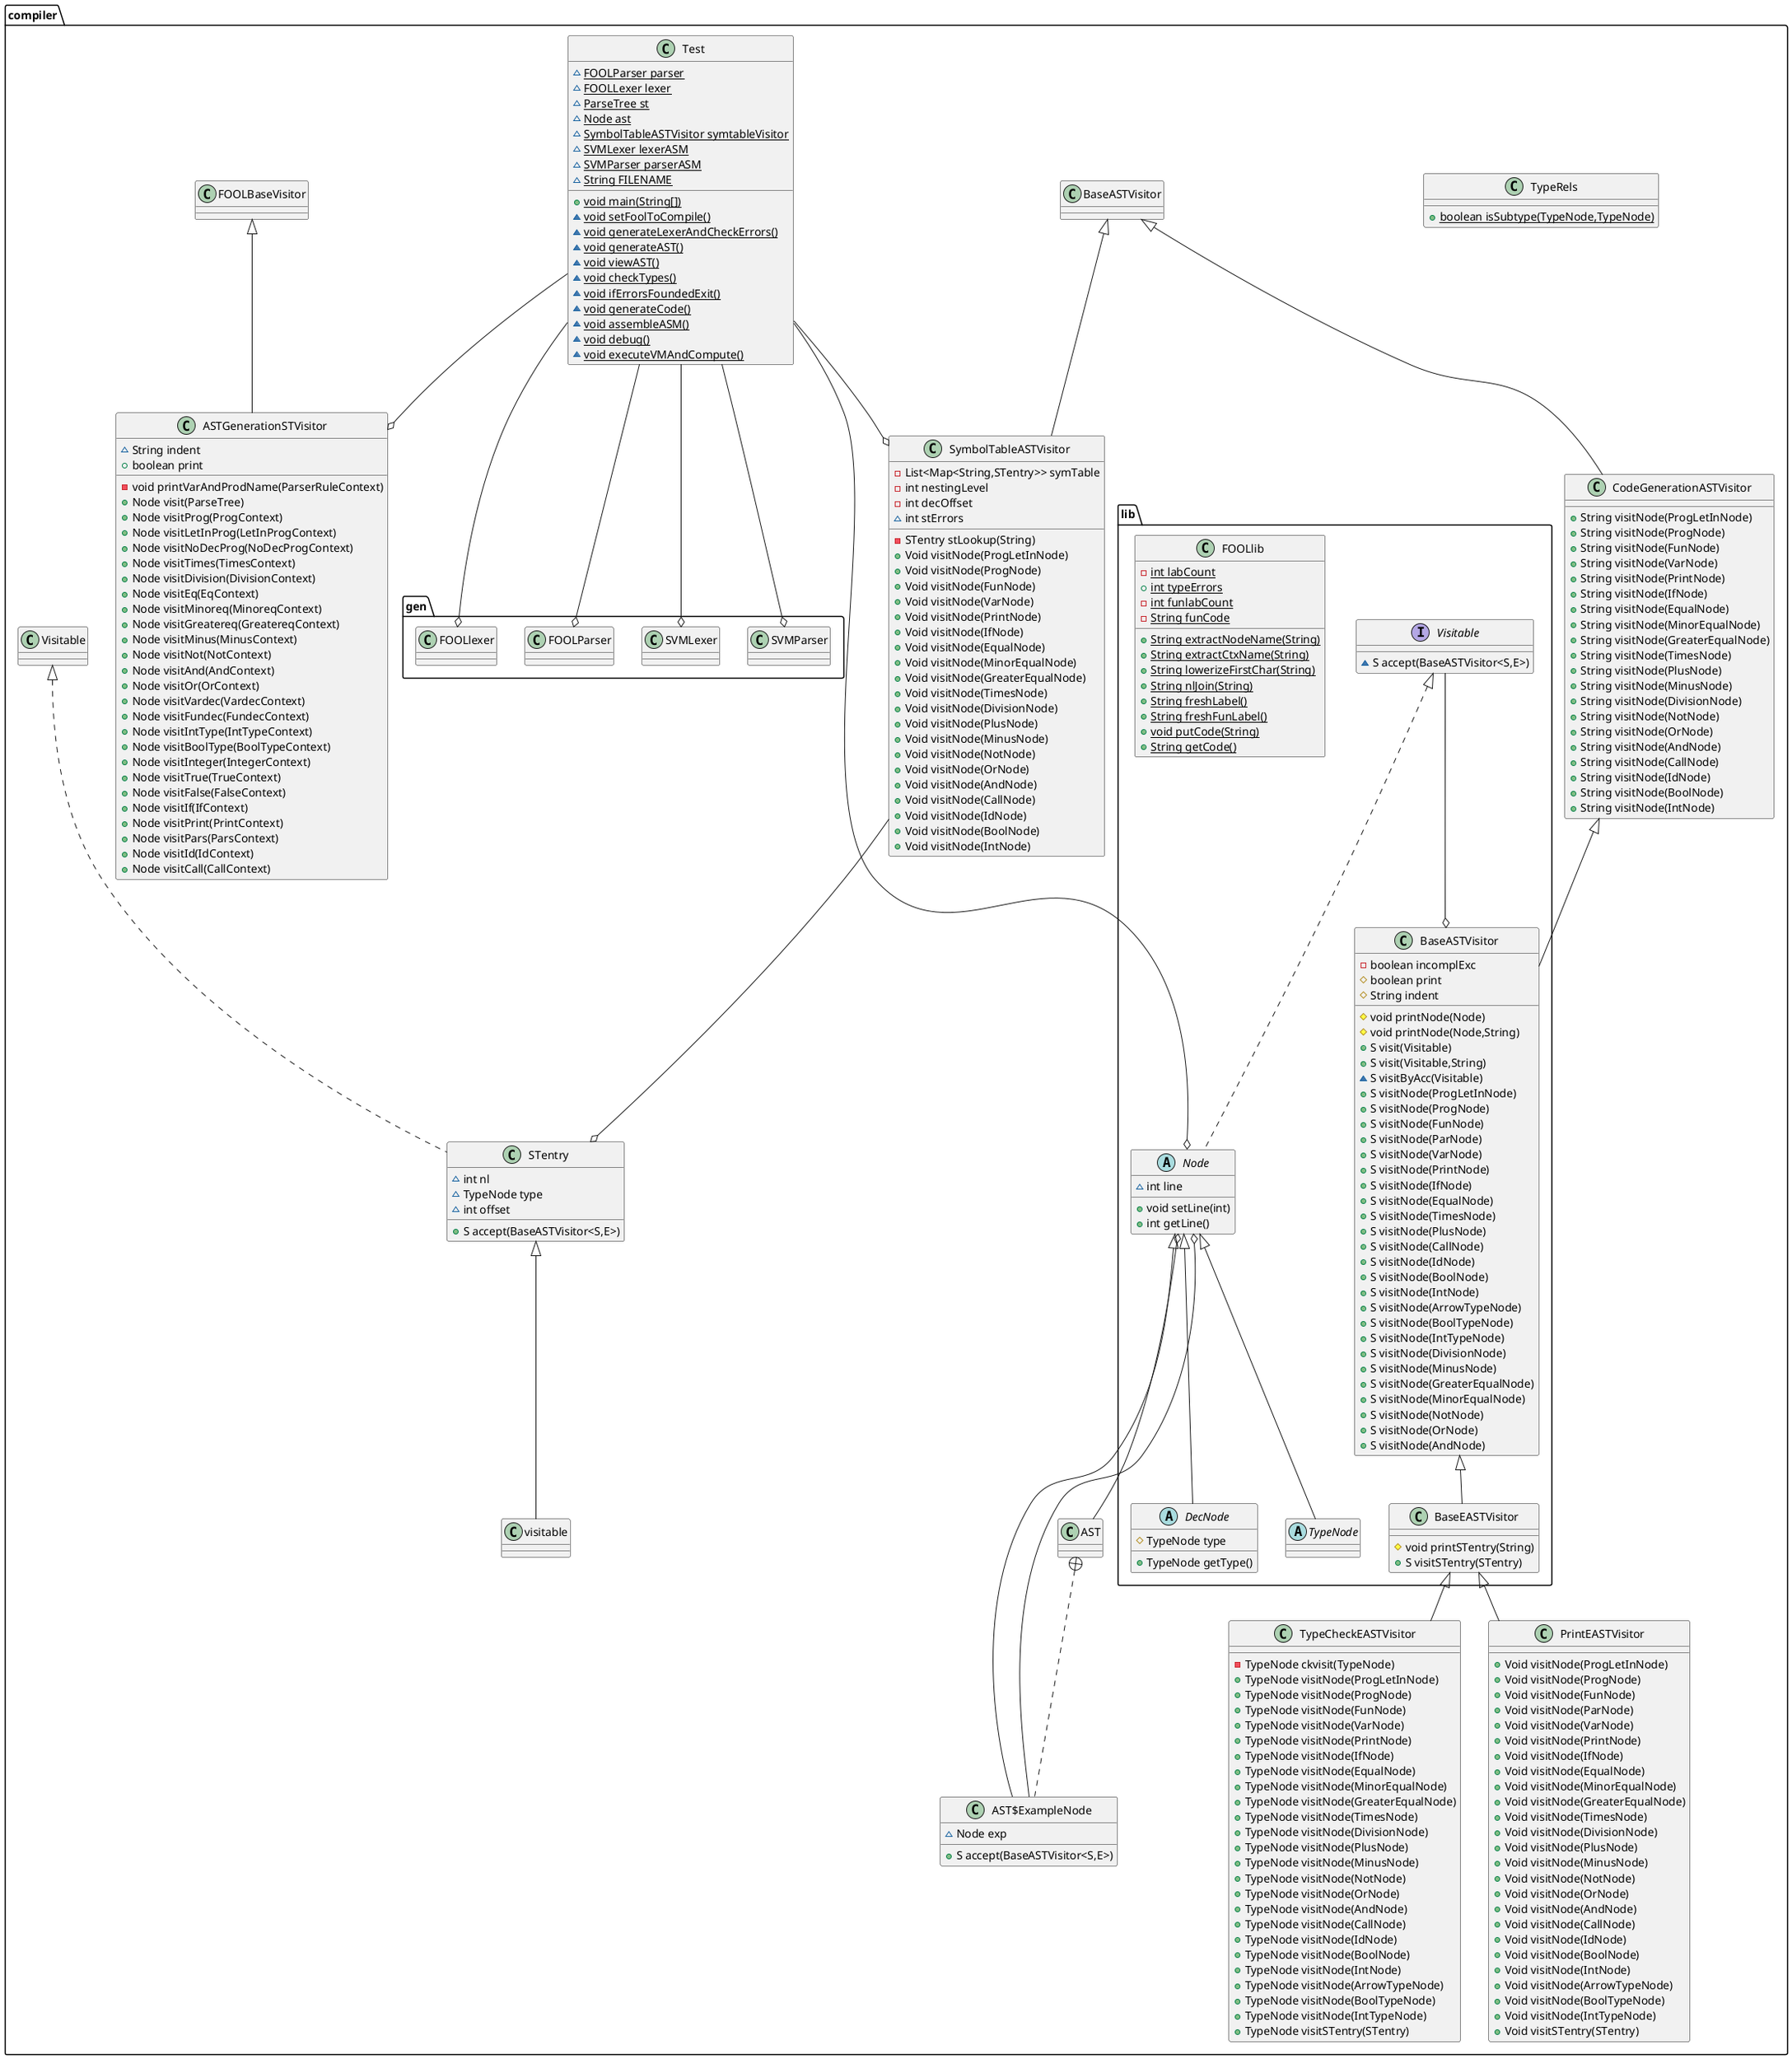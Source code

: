 @startuml


class compiler.SymbolTableASTVisitor {
- List<Map<String,STentry>> symTable
- int nestingLevel
- int decOffset
~ int stErrors
- STentry stLookup(String)
+ Void visitNode(ProgLetInNode)
+ Void visitNode(ProgNode)
+ Void visitNode(FunNode)
+ Void visitNode(VarNode)
+ Void visitNode(PrintNode)
+ Void visitNode(IfNode)
+ Void visitNode(EqualNode)
+ Void visitNode(MinorEqualNode)
+ Void visitNode(GreaterEqualNode)
+ Void visitNode(TimesNode)
+ Void visitNode(DivisionNode)
+ Void visitNode(PlusNode)
+ Void visitNode(MinusNode)
+ Void visitNode(NotNode)
+ Void visitNode(OrNode)
+ Void visitNode(AndNode)
+ Void visitNode(CallNode)
+ Void visitNode(IdNode)
+ Void visitNode(BoolNode)
+ Void visitNode(IntNode)
}


class compiler.ASTGenerationSTVisitor {
~ String indent
+ boolean print
- void printVarAndProdName(ParserRuleContext)
+ Node visit(ParseTree)
+ Node visitProg(ProgContext)
+ Node visitLetInProg(LetInProgContext)
+ Node visitNoDecProg(NoDecProgContext)
+ Node visitTimes(TimesContext)
+ Node visitDivision(DivisionContext)
+ Node visitEq(EqContext)
+ Node visitMinoreq(MinoreqContext)
+ Node visitGreatereq(GreatereqContext)
+ Node visitMinus(MinusContext)
+ Node visitNot(NotContext)
+ Node visitAnd(AndContext)
+ Node visitOr(OrContext)
+ Node visitVardec(VardecContext)
+ Node visitFundec(FundecContext)
+ Node visitIntType(IntTypeContext)
+ Node visitBoolType(BoolTypeContext)
+ Node visitInteger(IntegerContext)
+ Node visitTrue(TrueContext)
+ Node visitFalse(FalseContext)
+ Node visitIf(IfContext)
+ Node visitPrint(PrintContext)
+ Node visitPars(ParsContext)
+ Node visitId(IdContext)
+ Node visitCall(CallContext)
}


class compiler.PrintEASTVisitor {
+ Void visitNode(ProgLetInNode)
+ Void visitNode(ProgNode)
+ Void visitNode(FunNode)
+ Void visitNode(ParNode)
+ Void visitNode(VarNode)
+ Void visitNode(PrintNode)
+ Void visitNode(IfNode)
+ Void visitNode(EqualNode)
+ Void visitNode(MinorEqualNode)
+ Void visitNode(GreaterEqualNode)
+ Void visitNode(TimesNode)
+ Void visitNode(DivisionNode)
+ Void visitNode(PlusNode)
+ Void visitNode(MinusNode)
+ Void visitNode(NotNode)
+ Void visitNode(OrNode)
+ Void visitNode(AndNode)
+ Void visitNode(CallNode)
+ Void visitNode(IdNode)
+ Void visitNode(BoolNode)
+ Void visitNode(IntNode)
+ Void visitNode(ArrowTypeNode)
+ Void visitNode(BoolTypeNode)
+ Void visitNode(IntTypeNode)
+ Void visitSTentry(STentry)
}

class compiler.TypeCheckEASTVisitor {
- TypeNode ckvisit(TypeNode)
+ TypeNode visitNode(ProgLetInNode)
+ TypeNode visitNode(ProgNode)
+ TypeNode visitNode(FunNode)
+ TypeNode visitNode(VarNode)
+ TypeNode visitNode(PrintNode)
+ TypeNode visitNode(IfNode)
+ TypeNode visitNode(EqualNode)
+ TypeNode visitNode(MinorEqualNode)
+ TypeNode visitNode(GreaterEqualNode)
+ TypeNode visitNode(TimesNode)
+ TypeNode visitNode(DivisionNode)
+ TypeNode visitNode(PlusNode)
+ TypeNode visitNode(MinusNode)
+ TypeNode visitNode(NotNode)
+ TypeNode visitNode(OrNode)
+ TypeNode visitNode(AndNode)
+ TypeNode visitNode(CallNode)
+ TypeNode visitNode(IdNode)
+ TypeNode visitNode(BoolNode)
+ TypeNode visitNode(IntNode)
+ TypeNode visitNode(ArrowTypeNode)
+ TypeNode visitNode(BoolTypeNode)
+ TypeNode visitNode(IntTypeNode)
+ TypeNode visitSTentry(STentry)
}

abstract class compiler.lib.DecNode {
# TypeNode type
+ TypeNode getType()
}


abstract class compiler.lib.Node {
~ int line
+ void setLine(int)
+ int getLine()
}


interface compiler.lib.Visitable {
~ S accept(BaseASTVisitor<S,E>)
}

class compiler.CodeGenerationASTVisitor {
+ String visitNode(ProgLetInNode)
+ String visitNode(ProgNode)
+ String visitNode(FunNode)
+ String visitNode(VarNode)
+ String visitNode(PrintNode)
+ String visitNode(IfNode)
+ String visitNode(EqualNode)
+ String visitNode(MinorEqualNode)
+ String visitNode(GreaterEqualNode)
+ String visitNode(TimesNode)
+ String visitNode(PlusNode)
+ String visitNode(MinusNode)
+ String visitNode(DivisionNode)
+ String visitNode(NotNode)
+ String visitNode(OrNode)
+ String visitNode(AndNode)
+ String visitNode(CallNode)
+ String visitNode(IdNode)
+ String visitNode(BoolNode)
+ String visitNode(IntNode)
}

class compiler.STentry {
~ int nl
~ TypeNode type
~ int offset
+ S accept(BaseASTVisitor<S,E>)
}



class compiler.TypeRels {
+ {static} boolean isSubtype(TypeNode,TypeNode)
}

class compiler.lib.BaseASTVisitor {
- boolean incomplExc
# boolean print
# String indent
# void printNode(Node)
# void printNode(Node,String)
+ S visit(Visitable)
+ S visit(Visitable,String)
~ S visitByAcc(Visitable)
+ S visitNode(ProgLetInNode)
+ S visitNode(ProgNode)
+ S visitNode(FunNode)
+ S visitNode(ParNode)
+ S visitNode(VarNode)
+ S visitNode(PrintNode)
+ S visitNode(IfNode)
+ S visitNode(EqualNode)
+ S visitNode(TimesNode)
+ S visitNode(PlusNode)
+ S visitNode(CallNode)
+ S visitNode(IdNode)
+ S visitNode(BoolNode)
+ S visitNode(IntNode)
+ S visitNode(ArrowTypeNode)
+ S visitNode(BoolTypeNode)
+ S visitNode(IntTypeNode)
+ S visitNode(DivisionNode)
+ S visitNode(MinusNode)
+ S visitNode(GreaterEqualNode)
+ S visitNode(MinorEqualNode)
+ S visitNode(NotNode)
+ S visitNode(OrNode)
+ S visitNode(AndNode)
}


class compiler.lib.FOOLlib {
- {static} int labCount
+ {static} int typeErrors
- {static} int funlabCount
- {static} String funCode
+ {static} String extractNodeName(String)
+ {static} String extractCtxName(String)
+ {static} String lowerizeFirstChar(String)
+ {static} String nlJoin(String)
+ {static} String freshLabel()
+ {static} String freshFunLabel()
+ {static} void putCode(String)
+ {static} String getCode()
}


class compiler.Test {
~ {static} FOOLParser parser
~ {static} FOOLLexer lexer
~ {static} ParseTree st
~ {static} Node ast
~ {static} SymbolTableASTVisitor symtableVisitor
~ {static} SVMLexer lexerASM
~ {static} SVMParser parserASM
~ {static} String FILENAME
+ {static} void main(String[])
~ {static} void setFoolToCompile()
~ {static} void generateLexerAndCheckErrors()
~ {static} void generateAST()
~ {static} void viewAST()
~ {static} void checkTypes()
~ {static} void ifErrorsFoundedExit()
~ {static} void generateCode()
~ {static} void assembleASM()
~ {static} void debug()
~ {static} void executeVMAndCompute()
}


class compiler.AST {
}


class compiler.AST$ExampleNode {
~ Node exp
+ S accept(BaseASTVisitor<S,E>)
}



class compiler.lib.BaseEASTVisitor {
# void printSTentry(String)
+ S visitSTentry(STentry)
}

abstract class compiler.lib.TypeNode {
}

compiler.BaseASTVisitor <|-- compiler.SymbolTableASTVisitor
compiler.SymbolTableASTVisitor --o compiler.STentry
compiler.FOOLBaseVisitor <|-- compiler.ASTGenerationSTVisitor

compiler.lib.BaseEASTVisitor <|-- compiler.PrintEASTVisitor
compiler.lib.BaseEASTVisitor <|-- compiler.TypeCheckEASTVisitor
compiler.lib.Node <|-- compiler.lib.DecNode
compiler.lib.Visitable <|.. compiler.lib.Node
compiler.BaseASTVisitor <|-- compiler.CodeGenerationASTVisitor
compiler.Visitable <|.. compiler.STentry
compiler.AST +.. compiler.AST$ExampleNode
compiler.lib.Node <|-- compiler.AST$ExampleNode
compiler.lib.Node o-- compiler.AST$ExampleNode
compiler.lib.BaseASTVisitor <|-- compiler.lib.BaseEASTVisitor
compiler.lib.Node <|-- compiler.lib.TypeNode
compiler.lib.Node o-- compiler.AST
compiler.CodeGenerationASTVisitor <|-- compiler.lib.BaseASTVisitor
compiler.STentry <|-- compiler.visitable

compiler.lib.Visitable --o compiler.lib.BaseASTVisitor

compiler.Test --o compiler.gen.FOOLParser
compiler.Test --o compiler.gen.FOOLlexer
compiler.Test --o compiler.ASTGenerationSTVisitor
compiler.Test --o compiler.lib.Node
compiler.Test --o compiler.SymbolTableASTVisitor
compiler.Test --o compiler.gen.SVMParser
compiler.Test --o compiler.gen.SVMLexer
@enduml